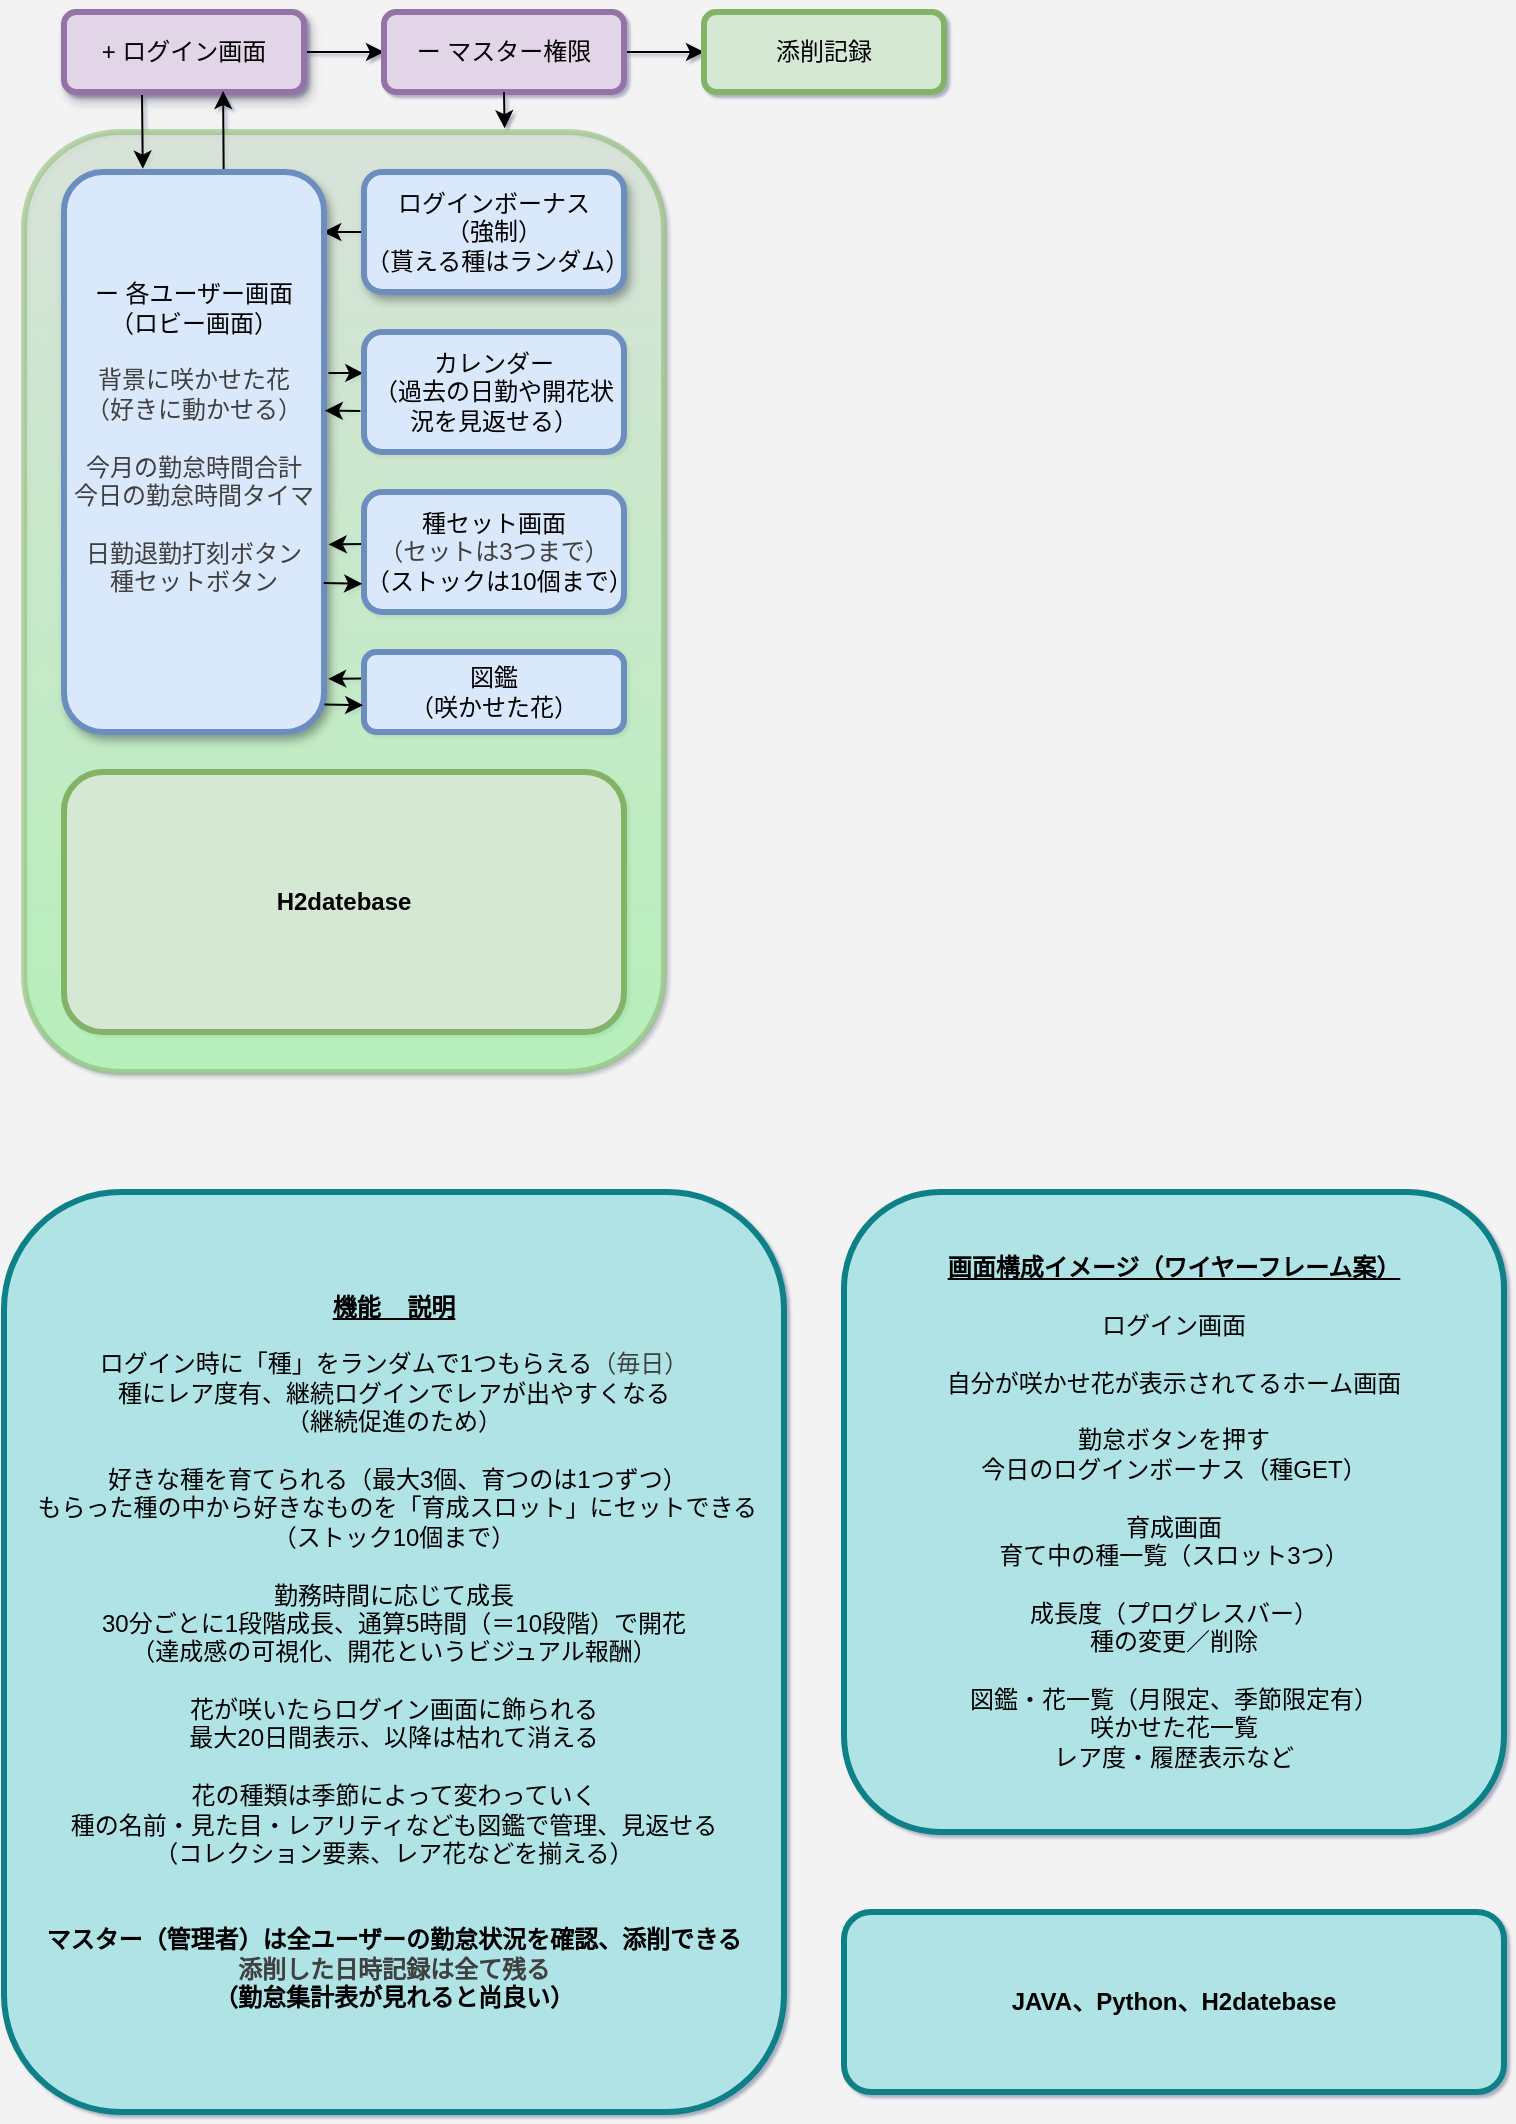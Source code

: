 <mxfile>
    <diagram id="aVpgPj5JInHLROFK6Uxt" name="クラス図">
        <mxGraphModel dx="1134" dy="938" grid="1" gridSize="10" guides="1" tooltips="1" connect="1" arrows="1" fold="1" page="1" pageScale="1" pageWidth="827" pageHeight="1169" background="#F3F3F3" math="0" shadow="1" adaptiveColors="auto">
            <root>
                <mxCell id="0"/>
                <mxCell id="1" parent="0"/>
                <mxCell id="OJN92Gb3l4fANl5nvqp--33" value="" style="rounded=1;whiteSpace=wrap;html=1;fillColor=#d5e8d4;strokeColor=#82b366;strokeWidth=3;opacity=50;gradientColor=#99FF99;" vertex="1" parent="1">
                    <mxGeometry x="50" y="110" width="320" height="470" as="geometry"/>
                </mxCell>
                <mxCell id="OJN92Gb3l4fANl5nvqp--3" value="" style="edgeStyle=none;html=1;entryX=0.303;entryY=-0.006;entryDx=0;entryDy=0;exitX=0.325;exitY=0.976;exitDx=0;exitDy=0;exitPerimeter=0;entryPerimeter=0;" edge="1" parent="1" source="OJN92Gb3l4fANl5nvqp--1" target="OJN92Gb3l4fANl5nvqp--2">
                    <mxGeometry relative="1" as="geometry"/>
                </mxCell>
                <mxCell id="OJN92Gb3l4fANl5nvqp--13" value="" style="edgeStyle=none;html=1;" edge="1" parent="1" source="OJN92Gb3l4fANl5nvqp--1" target="OJN92Gb3l4fANl5nvqp--12">
                    <mxGeometry relative="1" as="geometry"/>
                </mxCell>
                <mxCell id="OJN92Gb3l4fANl5nvqp--1" value="+ ログイン画面" style="rounded=1;whiteSpace=wrap;html=1;fillColor=#e1d5e7;strokeColor=#9673a6;strokeWidth=3;glass=0;shadow=1;" vertex="1" parent="1">
                    <mxGeometry x="70" y="50" width="120" height="40" as="geometry"/>
                </mxCell>
                <mxCell id="OJN92Gb3l4fANl5nvqp--5" value="" style="edgeStyle=none;html=1;entryX=0.997;entryY=0.107;entryDx=0;entryDy=0;exitX=0;exitY=0.5;exitDx=0;exitDy=0;entryPerimeter=0;" edge="1" parent="1" source="OJN92Gb3l4fANl5nvqp--4" target="OJN92Gb3l4fANl5nvqp--2">
                    <mxGeometry relative="1" as="geometry"/>
                </mxCell>
                <mxCell id="OJN92Gb3l4fANl5nvqp--9" value="" style="edgeStyle=none;html=1;exitX=0.614;exitY=-0.005;exitDx=0;exitDy=0;exitPerimeter=0;entryX=0.663;entryY=0.988;entryDx=0;entryDy=0;entryPerimeter=0;" edge="1" parent="1" source="OJN92Gb3l4fANl5nvqp--2" target="OJN92Gb3l4fANl5nvqp--1">
                    <mxGeometry relative="1" as="geometry"/>
                </mxCell>
                <mxCell id="OJN92Gb3l4fANl5nvqp--22" value="" style="edgeStyle=none;html=1;entryX=-0.003;entryY=0.343;entryDx=0;entryDy=0;exitX=1.017;exitY=0.359;exitDx=0;exitDy=0;exitPerimeter=0;entryPerimeter=0;" edge="1" parent="1" source="OJN92Gb3l4fANl5nvqp--2" target="OJN92Gb3l4fANl5nvqp--16">
                    <mxGeometry relative="1" as="geometry"/>
                </mxCell>
                <mxCell id="OJN92Gb3l4fANl5nvqp--2" value="&lt;span style=&quot;background-color: transparent;&quot;&gt;ー 各ユーザー画面&lt;/span&gt;&lt;div&gt;&lt;div&gt;&lt;span style=&quot;color: rgb(0, 0, 0);&quot;&gt;（ロビー画面）&lt;/span&gt;&lt;/div&gt;&lt;div&gt;&lt;span style=&quot;color: rgb(0, 0, 0);&quot;&gt;&lt;br&gt;&lt;/span&gt;&lt;/div&gt;&lt;div&gt;&lt;span style=&quot;color: rgb(0, 0, 0);&quot;&gt;&lt;span style=&quot;color: rgb(63, 63, 63);&quot;&gt;背景に咲かせた花&lt;/span&gt;&lt;/span&gt;&lt;/div&gt;&lt;div&gt;&lt;span style=&quot;color: rgb(0, 0, 0);&quot;&gt;&lt;span style=&quot;color: rgb(63, 63, 63);&quot;&gt;（好きに動かせる）&lt;/span&gt;&lt;/span&gt;&lt;/div&gt;&lt;div&gt;&lt;span style=&quot;color: rgb(0, 0, 0);&quot;&gt;&lt;span style=&quot;color: rgb(63, 63, 63);&quot;&gt;&lt;br&gt;&lt;/span&gt;&lt;/span&gt;&lt;/div&gt;&lt;div&gt;&lt;span style=&quot;color: rgb(0, 0, 0);&quot;&gt;&lt;span style=&quot;color: rgb(63, 63, 63);&quot;&gt;今月の勤怠時間合計&lt;/span&gt;&lt;/span&gt;&lt;/div&gt;&lt;div&gt;&lt;span style=&quot;color: rgb(0, 0, 0);&quot;&gt;&lt;span style=&quot;color: rgb(63, 63, 63);&quot;&gt;今日の勤怠時間タイマ&lt;/span&gt;&lt;/span&gt;&lt;/div&gt;&lt;div&gt;&lt;span style=&quot;color: rgb(0, 0, 0);&quot;&gt;&lt;span style=&quot;color: rgb(63, 63, 63);&quot;&gt;&lt;br&gt;&lt;/span&gt;&lt;/span&gt;&lt;/div&gt;&lt;div&gt;&lt;span style=&quot;color: rgb(0, 0, 0);&quot;&gt;&lt;span style=&quot;color: rgb(63, 63, 63);&quot;&gt;日勤退勤打刻ボタン&lt;/span&gt;&lt;/span&gt;&lt;/div&gt;&lt;/div&gt;&lt;div&gt;&lt;span style=&quot;color: rgb(0, 0, 0);&quot;&gt;&lt;span style=&quot;color: rgb(63, 63, 63);&quot;&gt;種セットボタン&lt;/span&gt;&lt;/span&gt;&lt;/div&gt;&lt;div&gt;&lt;br&gt;&lt;/div&gt;" style="whiteSpace=wrap;html=1;fillColor=#dae8fc;strokeColor=#6c8ebf;rounded=1;strokeWidth=3;glass=0;shadow=1;" vertex="1" parent="1">
                    <mxGeometry x="70" y="130" width="130" height="280" as="geometry"/>
                </mxCell>
                <mxCell id="OJN92Gb3l4fANl5nvqp--4" value="ログインボーナス&lt;div&gt;（強制）&lt;/div&gt;&lt;div&gt;（貰える種はランダム）&lt;/div&gt;" style="whiteSpace=wrap;html=1;fillColor=#dae8fc;strokeColor=#6c8ebf;rounded=1;strokeWidth=3;glass=0;shadow=1;" vertex="1" parent="1">
                    <mxGeometry x="220" y="130" width="130" height="60" as="geometry"/>
                </mxCell>
                <mxCell id="OJN92Gb3l4fANl5nvqp--41" value="" style="edgeStyle=none;html=1;entryX=0;entryY=0.5;entryDx=0;entryDy=0;" edge="1" parent="1" source="OJN92Gb3l4fANl5nvqp--12" target="OJN92Gb3l4fANl5nvqp--40">
                    <mxGeometry relative="1" as="geometry"/>
                </mxCell>
                <mxCell id="OJN92Gb3l4fANl5nvqp--12" value="ー マスター権限" style="rounded=1;whiteSpace=wrap;html=1;fillColor=#e1d5e7;strokeColor=#9673a6;strokeWidth=3;" vertex="1" parent="1">
                    <mxGeometry x="230" y="50" width="120" height="40" as="geometry"/>
                </mxCell>
                <mxCell id="OJN92Gb3l4fANl5nvqp--15" value="" style="endArrow=classic;html=1;exitX=0.5;exitY=1;exitDx=0;exitDy=0;entryX=0.751;entryY=-0.004;entryDx=0;entryDy=0;entryPerimeter=0;" edge="1" parent="1" source="OJN92Gb3l4fANl5nvqp--12">
                    <mxGeometry width="50" height="50" relative="1" as="geometry">
                        <mxPoint x="190" y="180" as="sourcePoint"/>
                        <mxPoint x="290.32" y="108.12" as="targetPoint"/>
                    </mxGeometry>
                </mxCell>
                <mxCell id="OJN92Gb3l4fANl5nvqp--26" value="" style="edgeStyle=none;html=1;entryX=1.003;entryY=0.426;entryDx=0;entryDy=0;entryPerimeter=0;exitX=-0.014;exitY=0.659;exitDx=0;exitDy=0;exitPerimeter=0;" edge="1" parent="1" source="OJN92Gb3l4fANl5nvqp--16" target="OJN92Gb3l4fANl5nvqp--2">
                    <mxGeometry relative="1" as="geometry"/>
                </mxCell>
                <mxCell id="OJN92Gb3l4fANl5nvqp--16" value="カレンダー&lt;div&gt;（過去の日勤や開花状況を見返せる）&lt;/div&gt;" style="rounded=1;whiteSpace=wrap;html=1;fillColor=#dae8fc;strokeColor=#6c8ebf;strokeWidth=3;" vertex="1" parent="1">
                    <mxGeometry x="220" y="210" width="130" height="60" as="geometry"/>
                </mxCell>
                <mxCell id="OJN92Gb3l4fANl5nvqp--27" value="" style="edgeStyle=none;html=1;exitX=-0.004;exitY=0.331;exitDx=0;exitDy=0;exitPerimeter=0;entryX=1.016;entryY=0.905;entryDx=0;entryDy=0;entryPerimeter=0;" edge="1" parent="1" source="OJN92Gb3l4fANl5nvqp--24" target="OJN92Gb3l4fANl5nvqp--2">
                    <mxGeometry relative="1" as="geometry"/>
                </mxCell>
                <mxCell id="OJN92Gb3l4fANl5nvqp--24" value="図鑑&lt;div&gt;（咲かせた花）&lt;/div&gt;" style="rounded=1;whiteSpace=wrap;html=1;fillColor=#dae8fc;strokeColor=#6c8ebf;strokeWidth=3;" vertex="1" parent="1">
                    <mxGeometry x="220" y="370" width="130" height="40" as="geometry"/>
                </mxCell>
                <mxCell id="OJN92Gb3l4fANl5nvqp--29" value="" style="endArrow=classic;html=1;exitX=1.002;exitY=0.951;exitDx=0;exitDy=0;exitPerimeter=0;entryX=-0.003;entryY=0.665;entryDx=0;entryDy=0;entryPerimeter=0;" edge="1" parent="1" source="OJN92Gb3l4fANl5nvqp--2" target="OJN92Gb3l4fANl5nvqp--24">
                    <mxGeometry width="50" height="50" relative="1" as="geometry">
                        <mxPoint x="230" y="300" as="sourcePoint"/>
                        <mxPoint x="280" y="250" as="targetPoint"/>
                    </mxGeometry>
                </mxCell>
                <mxCell id="OJN92Gb3l4fANl5nvqp--31" value="" style="edgeStyle=none;html=1;entryX=1.018;entryY=0.665;entryDx=0;entryDy=0;entryPerimeter=0;exitX=0.001;exitY=0.434;exitDx=0;exitDy=0;exitPerimeter=0;" edge="1" parent="1" source="OJN92Gb3l4fANl5nvqp--30" target="OJN92Gb3l4fANl5nvqp--2">
                    <mxGeometry relative="1" as="geometry"/>
                </mxCell>
                <mxCell id="OJN92Gb3l4fANl5nvqp--30" value="種セット画面&lt;div&gt;&lt;span style=&quot;color: rgb(63, 63, 63);&quot;&gt;（セットは3つまで）&lt;/span&gt;&lt;/div&gt;&lt;div&gt;&lt;font color=&quot;#000000&quot;&gt;（ストックは10個まで）&lt;/font&gt;&lt;/div&gt;" style="rounded=1;whiteSpace=wrap;html=1;fillColor=#dae8fc;strokeColor=#6c8ebf;strokeWidth=3;" vertex="1" parent="1">
                    <mxGeometry x="220" y="290" width="130" height="60" as="geometry"/>
                </mxCell>
                <mxCell id="OJN92Gb3l4fANl5nvqp--32" value="" style="endArrow=classic;html=1;exitX=0.999;exitY=0.734;exitDx=0;exitDy=0;exitPerimeter=0;entryX=-0.007;entryY=0.765;entryDx=0;entryDy=0;entryPerimeter=0;" edge="1" parent="1" source="OJN92Gb3l4fANl5nvqp--2" target="OJN92Gb3l4fANl5nvqp--30">
                    <mxGeometry width="50" height="50" relative="1" as="geometry">
                        <mxPoint x="190" y="360" as="sourcePoint"/>
                        <mxPoint x="240" y="310" as="targetPoint"/>
                    </mxGeometry>
                </mxCell>
                <mxCell id="OJN92Gb3l4fANl5nvqp--35" value="&lt;b&gt;&lt;u&gt;機能&amp;nbsp;&amp;nbsp;&amp;nbsp;&amp;nbsp;説明&lt;/u&gt;&lt;/b&gt;&lt;br&gt;&lt;div&gt;&lt;br&gt;&lt;div&gt;ログイン時に「種」をランダムで1つもらえる&lt;span style=&quot;color: rgb(63, 63, 63); background-color: transparent;&quot;&gt;（毎日）&lt;/span&gt;&lt;/div&gt;&lt;div&gt;&lt;span style=&quot;color: rgb(0, 0, 0);&quot;&gt;種にレア度有、継続ログインでレアが出やすくなる&lt;/span&gt;&lt;br&gt;（継続促進のため）&lt;/div&gt;&lt;div&gt;&lt;br&gt;&lt;/div&gt;&lt;div&gt;&amp;nbsp;好きな種を育てられる（最大3個、育つのは1つずつ）&lt;/div&gt;&lt;div&gt;&amp;nbsp;もらった種の中から好きなものを「育成スロット」にセットできる&lt;/div&gt;&lt;div&gt;（ストック10個まで）&lt;/div&gt;&lt;div&gt;&lt;br&gt;勤務時間に応じて成長&lt;/div&gt;&lt;div&gt;30分ごとに1段階成長、通算5時間（＝10段階）で開花&lt;/div&gt;&lt;div&gt;&lt;span style=&quot;color: rgb(0, 0, 0);&quot;&gt;（達成感の可視化、開花というビジュアル報酬）&lt;/span&gt;&lt;/div&gt;&lt;div&gt;&lt;br&gt;花が咲いたらログイン画面に飾られる&lt;/div&gt;&lt;div&gt;最大20日間表示、以降は枯れて消える&lt;/div&gt;&lt;div&gt;&lt;br&gt;花の種類は季節によって変わっていく&lt;/div&gt;&lt;div&gt;種の名前・見た目・レアリティなども図鑑で管理、見返せる&lt;/div&gt;&lt;/div&gt;&lt;div&gt;&lt;span style=&quot;color: rgb(0, 0, 0);&quot;&gt;（コレクション要素、レア花などを揃える）&lt;/span&gt;&lt;/div&gt;&lt;div&gt;&lt;br&gt;&lt;/div&gt;&lt;div&gt;&lt;br&gt;&lt;/div&gt;&lt;div&gt;&lt;b&gt;マスター（管理者）は全ユーザーの勤怠状況を確認、添削できる&lt;/b&gt;&lt;/div&gt;&lt;div&gt;&lt;b style=&quot;color: rgb(63, 63, 63);&quot;&gt;添削した日時記録は全て残る&lt;/b&gt;&lt;/div&gt;&lt;div&gt;&lt;b&gt;（勤怠集計表が見れると尚良い）&lt;/b&gt;&lt;/div&gt;" style="rounded=1;whiteSpace=wrap;html=1;fillColor=#b0e3e6;strokeColor=#0e8088;strokeWidth=3;" vertex="1" parent="1">
                    <mxGeometry x="40" y="640" width="390" height="460" as="geometry"/>
                </mxCell>
                <mxCell id="OJN92Gb3l4fANl5nvqp--36" value="&lt;b&gt;&lt;u&gt;画面構成イメージ（ワイヤーフレーム案）&lt;/u&gt;&lt;/b&gt;&lt;div&gt;&lt;br&gt;&lt;/div&gt;&lt;div&gt;&lt;div&gt;ログイン画面&lt;/div&gt;&lt;div&gt;&lt;br&gt;&lt;/div&gt;&lt;div&gt;自分が咲かせ花が表示されてる&lt;span style=&quot;background-color: transparent;&quot;&gt;ホーム画面&lt;/span&gt;&lt;/div&gt;&lt;div&gt;&lt;br&gt;&lt;/div&gt;&lt;div&gt;勤怠ボタンを押す&lt;/div&gt;&lt;div&gt;今日のログインボーナス（種GET）&lt;/div&gt;&lt;div&gt;&lt;br&gt;&lt;/div&gt;&lt;div&gt;育成画面&lt;/div&gt;&lt;div&gt;育て中の種一覧（スロット3つ）&lt;/div&gt;&lt;div&gt;&lt;br&gt;&lt;/div&gt;&lt;div&gt;成長度（プログレスバー）&lt;/div&gt;&lt;div&gt;種の変更／削除&lt;/div&gt;&lt;div&gt;&lt;br&gt;&lt;/div&gt;&lt;div&gt;図鑑・花一覧（月限定、季節限定有）&lt;/div&gt;&lt;div&gt;咲かせた花一覧&lt;/div&gt;&lt;div&gt;レア度・履歴表示など&lt;/div&gt;&lt;/div&gt;" style="rounded=1;whiteSpace=wrap;html=1;fillColor=#b0e3e6;strokeColor=#0e8088;strokeWidth=3;" vertex="1" parent="1">
                    <mxGeometry x="460" y="640" width="330" height="320" as="geometry"/>
                </mxCell>
                <mxCell id="OJN92Gb3l4fANl5nvqp--37" value="&lt;b&gt;JAVA、Python、H2datebase&lt;/b&gt;" style="rounded=1;whiteSpace=wrap;html=1;strokeWidth=3;fillColor=#b0e3e6;strokeColor=#0e8088;" vertex="1" parent="1">
                    <mxGeometry x="460" y="1000" width="330" height="90" as="geometry"/>
                </mxCell>
                <mxCell id="OJN92Gb3l4fANl5nvqp--39" value="&lt;b&gt;H2datebase&lt;/b&gt;" style="rounded=1;whiteSpace=wrap;html=1;fillColor=#d5e8d4;strokeColor=#82b366;strokeWidth=3;" vertex="1" parent="1">
                    <mxGeometry x="70" y="430" width="280" height="130" as="geometry"/>
                </mxCell>
                <mxCell id="OJN92Gb3l4fANl5nvqp--40" value="添削記録" style="rounded=1;whiteSpace=wrap;html=1;fillColor=#d5e8d4;strokeColor=#82b366;strokeWidth=3;" vertex="1" parent="1">
                    <mxGeometry x="390" y="50" width="120" height="40" as="geometry"/>
                </mxCell>
            </root>
        </mxGraphModel>
    </diagram>
    <diagram id="joAx0KqKpjRWz3t72Dot" name="ページ1">
        <mxGraphModel dx="667" dy="1752" grid="1" gridSize="10" guides="1" tooltips="1" connect="1" arrows="1" fold="1" page="0" pageScale="1" pageWidth="827" pageHeight="1169" background="#E6E6E6" math="0" shadow="1">
            <root>
                <mxCell id="0"/>
                <mxCell id="1" parent="0"/>
                <mxCell id="4" value="" style="edgeStyle=none;html=1;" parent="1" source="2" edge="1">
                    <mxGeometry relative="1" as="geometry">
                        <mxPoint x="175" y="-1000" as="targetPoint"/>
                    </mxGeometry>
                </mxCell>
                <mxCell id="2" value="&lt;b&gt;&amp;nbsp;フロントエンド（Web UI）&lt;/b&gt;&lt;div&gt;&lt;b&gt;&amp;nbsp;&lt;/b&gt;&lt;div&gt;HTML/CSS/JavaScript（React等も可）&lt;/div&gt;&lt;div&gt;勤務カレンダー、図鑑など&lt;/div&gt;&lt;/div&gt;" style="rounded=0;whiteSpace=wrap;html=1;" parent="1" vertex="1">
                    <mxGeometry x="40" y="-1130" width="270" height="90" as="geometry"/>
                </mxCell>
                <mxCell id="7" value="" style="edgeStyle=none;html=1;" parent="1" source="3" target="6" edge="1">
                    <mxGeometry relative="1" as="geometry"/>
                </mxCell>
                <mxCell id="3" value="&lt;b&gt;&amp;nbsp;バックエンド（Spring Boot / Java）&lt;/b&gt;&lt;div&gt;&lt;font color=&quot;#000000&quot;&gt;&lt;br&gt;&lt;/font&gt;&lt;div&gt;&amp;nbsp;[コントローラー層]&amp;nbsp;&lt;/div&gt;&lt;div&gt;REST API（ユーザー・勤務・育成）&lt;/div&gt;&lt;div&gt;&amp;nbsp;[サービス層]&amp;nbsp;&lt;/div&gt;&lt;div&gt;業務ロジック（勤務処理、花成長計算）&lt;/div&gt;&lt;div&gt;[リポジトリ層]&amp;nbsp;&lt;/div&gt;&lt;div&gt;DBとのやりとり（JPA / JDBC）&lt;/div&gt;&lt;div&gt;&lt;br&gt;&lt;/div&gt;&lt;div&gt;　Pythonスクリプトで成長処理のバッチも可 　&lt;/div&gt;&lt;/div&gt;" style="whiteSpace=wrap;html=1;rounded=0;" parent="1" vertex="1">
                    <mxGeometry x="40" y="-1000" width="270" height="180" as="geometry"/>
                </mxCell>
                <mxCell id="6" value="&lt;b&gt;&amp;nbsp; データベース（H2 Database）&lt;/b&gt;&lt;div&gt;&lt;b&gt;&lt;br&gt;&lt;/b&gt;&lt;/div&gt;&lt;div&gt;&amp;nbsp;&lt;span style=&quot;background-color: transparent;&quot;&gt;users, seeds, flowers, work_records&amp;nbsp;&lt;/span&gt;&lt;/div&gt;&lt;div&gt;&lt;span style=&quot;background-color: transparent;&quot;&gt;&lt;b&gt;&amp;nbsp;&lt;/b&gt;&lt;/span&gt;&lt;span style=&quot;background-color: transparent;&quot;&gt;ユーザーごとの花や成長情報を永続化&lt;b&gt;&amp;nbsp;&lt;/b&gt;&lt;/span&gt;&lt;/div&gt;" style="whiteSpace=wrap;html=1;rounded=0;" parent="1" vertex="1">
                    <mxGeometry x="40" y="-780" width="270" height="90" as="geometry"/>
                </mxCell>
            </root>
        </mxGraphModel>
    </diagram>
</mxfile>